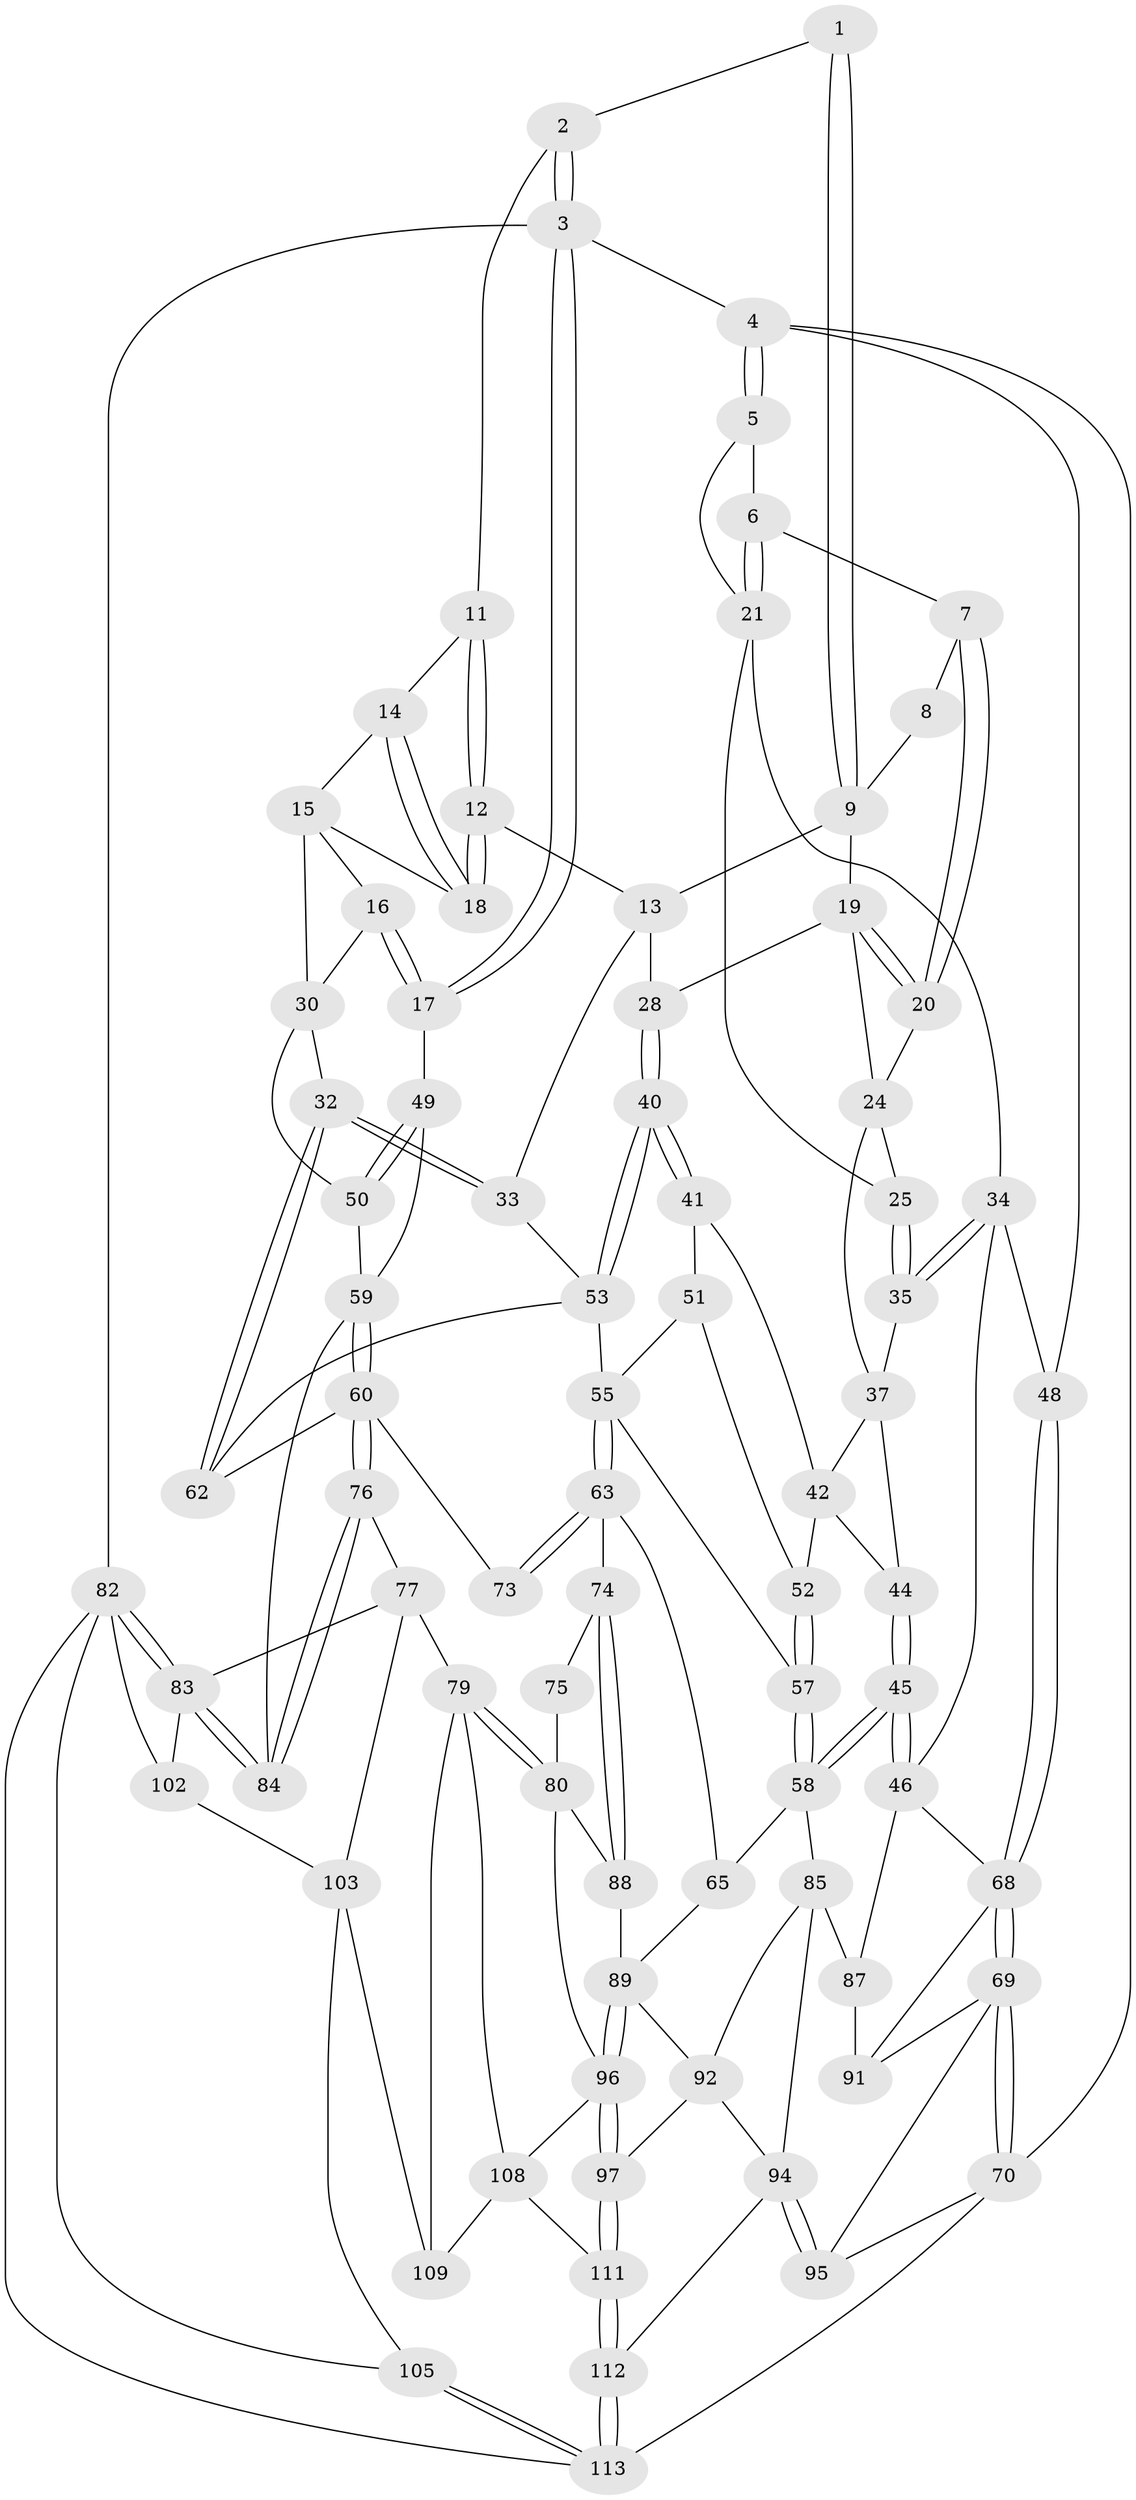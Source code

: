// Generated by graph-tools (version 1.1) at 2025/52/02/27/25 19:52:42]
// undirected, 80 vertices, 179 edges
graph export_dot {
graph [start="1"]
  node [color=gray90,style=filled];
  1 [pos="+0.6621497587556258+0"];
  2 [pos="+0.7913060816751083+0"];
  3 [pos="+1+0"];
  4 [pos="+0+0",super="+39"];
  5 [pos="+0.018450707325640775+0",super="+23"];
  6 [pos="+0.268297400383307+0"];
  7 [pos="+0.2689819291763877+0"];
  8 [pos="+0.5770070722940994+0"];
  9 [pos="+0.630216950250813+0.09342742569247788",super="+10"];
  11 [pos="+0.8048971823477215+0"];
  12 [pos="+0.7200762618026283+0.09696018505280043"];
  13 [pos="+0.6533968186544565+0.10268789991663985",super="+27"];
  14 [pos="+0.8432041541294459+0"];
  15 [pos="+0.9202975279859079+0.06947228391556931",super="+26"];
  16 [pos="+1+0.10713500779810883"];
  17 [pos="+1+0.13149827128658872"];
  18 [pos="+0.801014827701619+0.15989956482535267"];
  19 [pos="+0.5352020446549752+0.12001854035232416",super="+29"];
  20 [pos="+0.3397535203368598+0"];
  21 [pos="+0.25909368637759905+0",super="+22"];
  24 [pos="+0.3509534025958828+0.14103945790548053",super="+36"];
  25 [pos="+0.24608832450767104+0.15534641995288193"];
  28 [pos="+0.5254501100993745+0.2545258197196571"];
  30 [pos="+0.8122232447347763+0.19201832368204583",super="+31"];
  32 [pos="+0.7613865537564142+0.28375870336800424"];
  33 [pos="+0.749229966865711+0.27812752357955806"];
  34 [pos="+0.1329776746645405+0.2115205983860501",super="+47"];
  35 [pos="+0.21079061992255593+0.18693305845611152"];
  37 [pos="+0.3467285333430274+0.21539048638095162",super="+38"];
  40 [pos="+0.5258074432629024+0.2583574664549965"];
  41 [pos="+0.40040413937239144+0.2820364945924063"];
  42 [pos="+0.39223487737260926+0.2758260390323609",super="+43"];
  44 [pos="+0.3001190913328033+0.2993165552323385"];
  45 [pos="+0.2001345236328694+0.3974898968449197"];
  46 [pos="+0.1374006741312018+0.37372346809021656",super="+71"];
  48 [pos="+0+0.21696106321400893"];
  49 [pos="+1+0.1904555728985394"];
  50 [pos="+0.840652226926901+0.23432888552091202"];
  51 [pos="+0.3950865054999688+0.3009008969920209"];
  52 [pos="+0.36644535904351533+0.31560806279902515"];
  53 [pos="+0.5276458795410721+0.2646263350264541",super="+54"];
  55 [pos="+0.496241632475168+0.3954409265046833",super="+56"];
  57 [pos="+0.3867981085689072+0.34568413532741427"];
  58 [pos="+0.22657022383883113+0.4244862405772719",super="+66"];
  59 [pos="+0.954830883381773+0.35133615888021924",super="+67"];
  60 [pos="+0.8284796748731488+0.45738062884163067",super="+61"];
  62 [pos="+0.7529896486777156+0.3809550233846382"];
  63 [pos="+0.49617024720476033+0.3988705322223746",super="+64"];
  65 [pos="+0.42255483843131697+0.4955639011114609"];
  68 [pos="+0+0.43060644038189094",super="+72"];
  69 [pos="+0+0.7181278588190674",super="+93"];
  70 [pos="+0+0.7684237484229345",super="+115"];
  73 [pos="+0.6880132122540057+0.42146729832587393"];
  74 [pos="+0.6029346345258116+0.5069242596482629"];
  75 [pos="+0.6865678604442927+0.4238663964860255"];
  76 [pos="+0.8454235635678539+0.519448309535058"];
  77 [pos="+0.8392898546737995+0.5398029008928446",super="+78"];
  79 [pos="+0.7120368347997511+0.643723091732338",super="+107"];
  80 [pos="+0.6786006515798068+0.6293435283926797",super="+81"];
  82 [pos="+1+1",super="+104"];
  83 [pos="+1+0.5089911606576866",super="+100"];
  84 [pos="+1+0.4898810167463139"];
  85 [pos="+0.24766718827624568+0.5724711902964027",super="+86"];
  87 [pos="+0.10759458528634525+0.6114798912069129"];
  88 [pos="+0.6232592510003063+0.5768379618345215"];
  89 [pos="+0.45815850911125694+0.5772799229861552",super="+90"];
  91 [pos="+0.07019446124132403+0.6174970545022731"];
  92 [pos="+0.3343777228974352+0.6464463469781803",super="+98"];
  94 [pos="+0.1995265679284816+0.6868602760040584",super="+101"];
  95 [pos="+0.11849888133232477+0.766928165840306"];
  96 [pos="+0.45516342648336705+0.6690339173623508",super="+99"];
  97 [pos="+0.424108358322844+0.7188968849007322"];
  102 [pos="+0.9275178316632422+0.6717552765199435"];
  103 [pos="+0.8413708718110768+0.7104683440358425",super="+106"];
  105 [pos="+1+1"];
  108 [pos="+0.5728791281630495+0.7852697914390923",super="+110"];
  109 [pos="+0.7865477543159144+0.9307711904447893"];
  111 [pos="+0.42902911446454467+0.8514661252710188"];
  112 [pos="+0.3610741606528762+0.9590340568595876"];
  113 [pos="+0.31520813872040626+1",super="+114"];
  1 -- 2;
  1 -- 9;
  1 -- 9;
  2 -- 3;
  2 -- 3;
  2 -- 11;
  3 -- 4;
  3 -- 17;
  3 -- 17;
  3 -- 82;
  4 -- 5 [weight=2];
  4 -- 5;
  4 -- 70;
  4 -- 48;
  5 -- 6;
  5 -- 21;
  6 -- 7;
  6 -- 21;
  6 -- 21;
  7 -- 8;
  7 -- 20;
  7 -- 20;
  8 -- 9;
  9 -- 13;
  9 -- 19;
  11 -- 12;
  11 -- 12;
  11 -- 14;
  12 -- 13;
  12 -- 18;
  12 -- 18;
  13 -- 33;
  13 -- 28;
  14 -- 15;
  14 -- 18;
  14 -- 18;
  15 -- 16;
  15 -- 18;
  15 -- 30;
  16 -- 17;
  16 -- 17;
  16 -- 30;
  17 -- 49;
  19 -- 20;
  19 -- 20;
  19 -- 24;
  19 -- 28;
  20 -- 24;
  21 -- 25;
  21 -- 34;
  24 -- 25;
  24 -- 37;
  25 -- 35;
  25 -- 35;
  28 -- 40;
  28 -- 40;
  30 -- 32;
  30 -- 50;
  32 -- 33;
  32 -- 33;
  32 -- 62;
  32 -- 62;
  33 -- 53;
  34 -- 35;
  34 -- 35;
  34 -- 48;
  34 -- 46;
  35 -- 37;
  37 -- 42;
  37 -- 44;
  40 -- 41;
  40 -- 41;
  40 -- 53;
  40 -- 53;
  41 -- 42;
  41 -- 51;
  42 -- 44;
  42 -- 52;
  44 -- 45;
  44 -- 45;
  45 -- 46;
  45 -- 46;
  45 -- 58;
  45 -- 58;
  46 -- 87;
  46 -- 68;
  48 -- 68;
  48 -- 68;
  49 -- 50;
  49 -- 50;
  49 -- 59;
  50 -- 59;
  51 -- 52;
  51 -- 55;
  52 -- 57;
  52 -- 57;
  53 -- 62;
  53 -- 55;
  55 -- 63;
  55 -- 63;
  55 -- 57;
  57 -- 58;
  57 -- 58;
  58 -- 65;
  58 -- 85;
  59 -- 60;
  59 -- 60;
  59 -- 84;
  60 -- 76;
  60 -- 76;
  60 -- 73;
  60 -- 62;
  63 -- 73;
  63 -- 73;
  63 -- 65;
  63 -- 74;
  65 -- 89;
  68 -- 69;
  68 -- 69;
  68 -- 91;
  69 -- 70;
  69 -- 70;
  69 -- 91;
  69 -- 95;
  70 -- 113 [weight=2];
  70 -- 95;
  74 -- 75;
  74 -- 88;
  74 -- 88;
  75 -- 80;
  76 -- 77;
  76 -- 84;
  76 -- 84;
  77 -- 83;
  77 -- 79;
  77 -- 103;
  79 -- 80;
  79 -- 80;
  79 -- 108;
  79 -- 109;
  80 -- 96;
  80 -- 88;
  82 -- 83;
  82 -- 83;
  82 -- 105;
  82 -- 102;
  82 -- 113;
  83 -- 84;
  83 -- 84;
  83 -- 102;
  85 -- 92;
  85 -- 94;
  85 -- 87;
  87 -- 91;
  88 -- 89;
  89 -- 96;
  89 -- 96;
  89 -- 92;
  92 -- 97;
  92 -- 94;
  94 -- 95;
  94 -- 95;
  94 -- 112;
  96 -- 97;
  96 -- 97;
  96 -- 108;
  97 -- 111;
  97 -- 111;
  102 -- 103;
  103 -- 105;
  103 -- 109;
  105 -- 113;
  105 -- 113;
  108 -- 109;
  108 -- 111;
  111 -- 112;
  111 -- 112;
  112 -- 113;
  112 -- 113;
}
